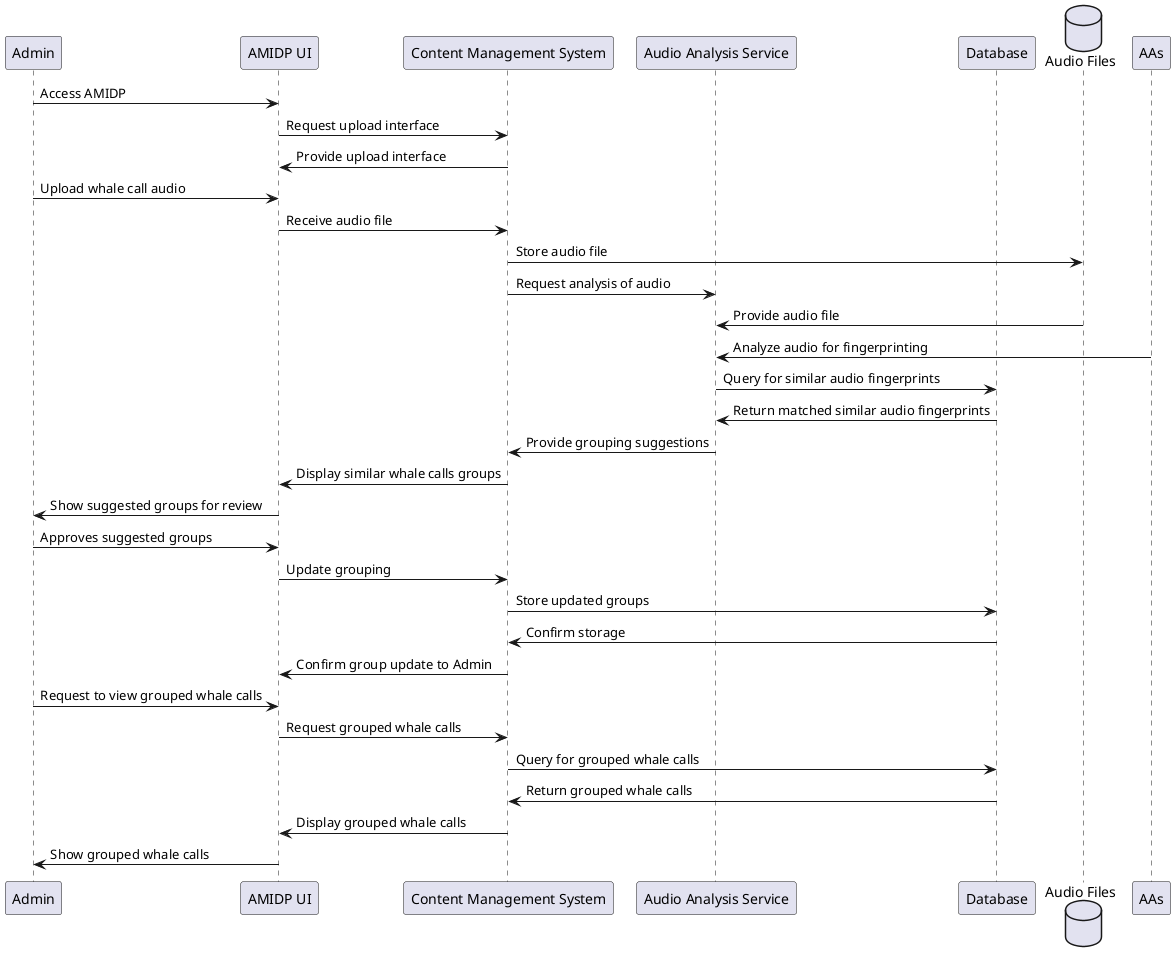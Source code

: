 @startuml
participant Admin
participant "AMIDP UI" as UI
participant "Content Management System" as CMS
participant "Audio Analysis Service" as AAS
participant "Database" as DB
database "Audio Files" as AF

Admin -> UI: Access AMIDP
UI -> CMS: Request upload interface
CMS -> UI: Provide upload interface
Admin -> UI: Upload whale call audio
UI -> CMS: Receive audio file
CMS -> AF: Store audio file
CMS -> AAS: Request analysis of audio
AF -> AAS: Provide audio file
AAs -> AAS: Analyze audio for fingerprinting
AAS -> DB: Query for similar audio fingerprints
DB -> AAS: Return matched similar audio fingerprints
AAS -> CMS: Provide grouping suggestions
CMS -> UI: Display similar whale calls groups
UI -> Admin: Show suggested groups for review
Admin -> UI: Approves suggested groups
UI -> CMS: Update grouping
CMS -> DB: Store updated groups
DB -> CMS: Confirm storage
UI <- CMS: Confirm group update to Admin
Admin -> UI: Request to view grouped whale calls
UI -> CMS: Request grouped whale calls
CMS -> DB: Query for grouped whale calls
DB -> CMS: Return grouped whale calls
CMS -> UI: Display grouped whale calls
UI -> Admin: Show grouped whale calls
@enduml